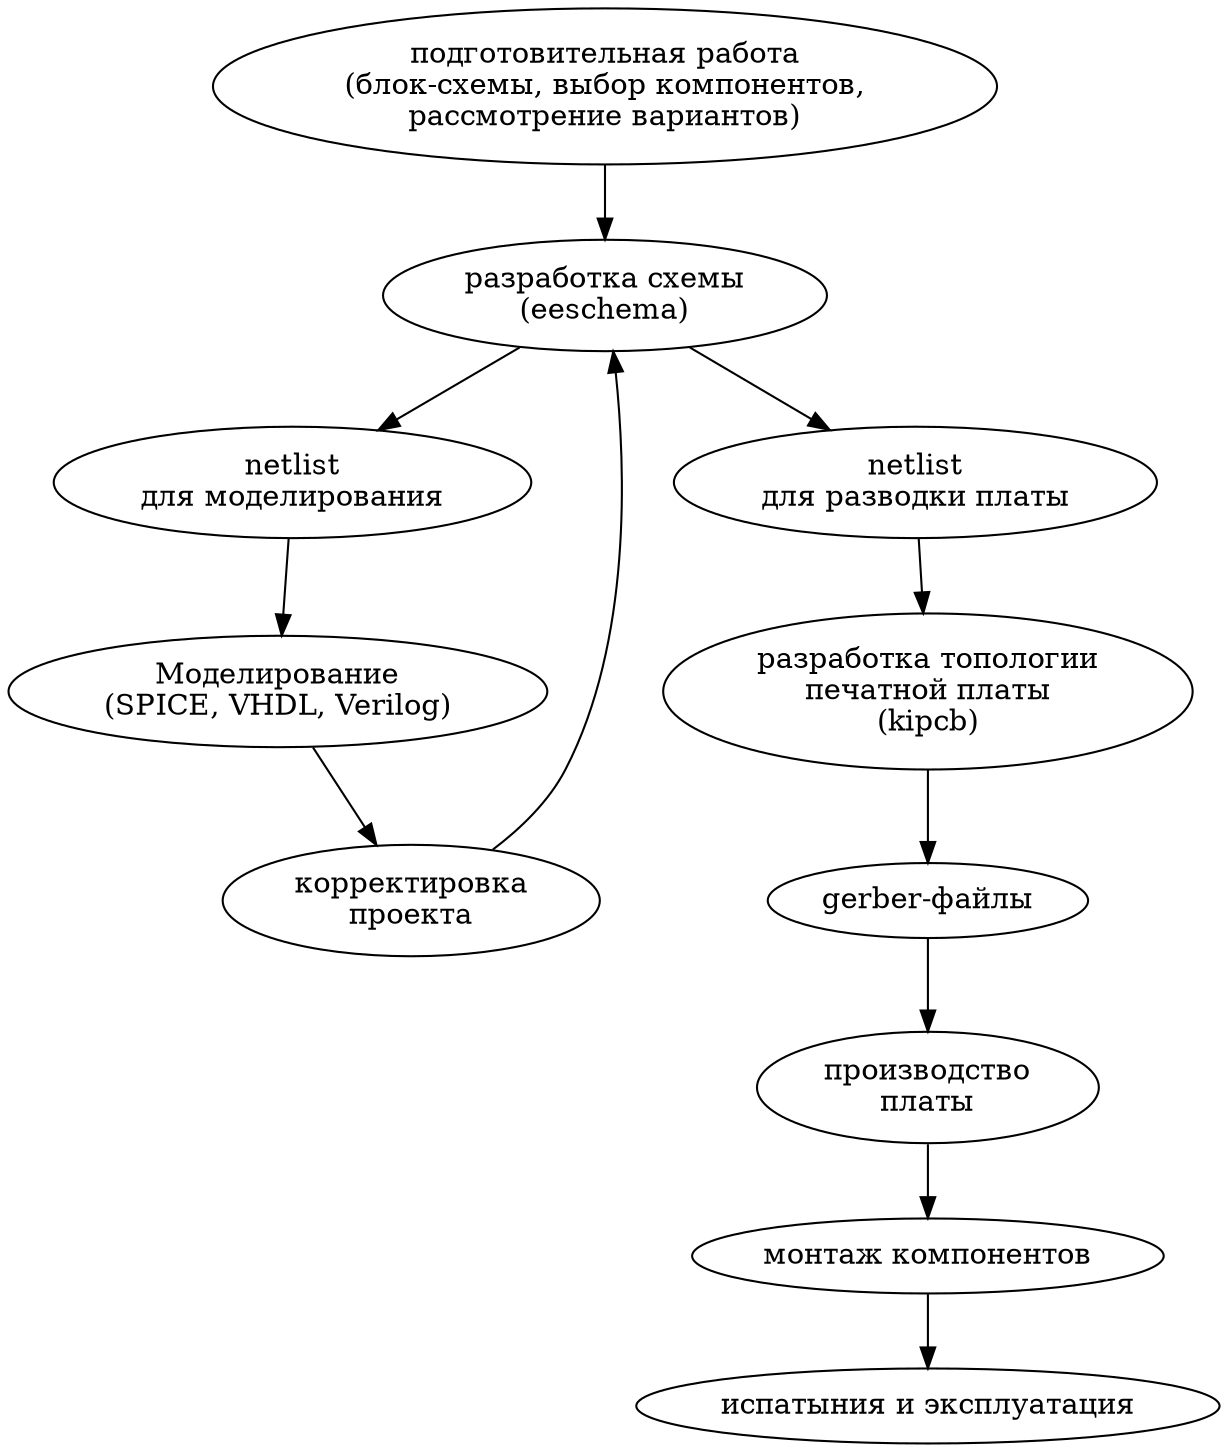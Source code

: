 digraph G {
"подготовительная работа\n(блок-схемы, выбор компонентов,\nрассмотрение вариантов)" -> "разработка схемы\n(eeschema)";
"разработка схемы\n(eeschema)" -> "netlist\nдля моделирования";
"разработка схемы\n(eeschema)" -> "netlist\nдля разводки платы";
"netlist\nдля моделирования" -> "Моделирование\n(SPICE, VHDL, Verilog)";
"Моделирование\n(SPICE, VHDL, Verilog)" -> "корректировка\nпроекта";
"корректировка\nпроекта" -> "разработка схемы\n(eeschema)";
"netlist\nдля разводки платы" -> "разработка топологии\nпечатной платы\n(kipcb)";
"разработка топологии\nпечатной платы\n(kipcb)" -> "gerber-файлы";
"gerber-файлы" -> "производство\nплаты";
"производство\nплаты" -> "монтаж компонентов";
"монтаж компонентов" -> "испатыния и эксплуатация"; 
}
